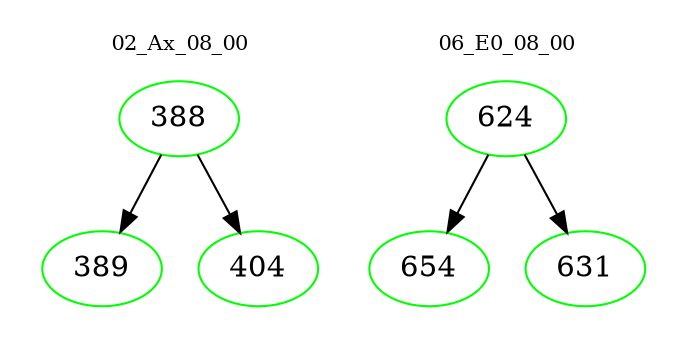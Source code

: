 digraph{
subgraph cluster_0 {
color = white
label = "02_Ax_08_00";
fontsize=10;
T0_388 [label="388", color="green"]
T0_388 -> T0_389 [color="black"]
T0_389 [label="389", color="green"]
T0_388 -> T0_404 [color="black"]
T0_404 [label="404", color="green"]
}
subgraph cluster_1 {
color = white
label = "06_E0_08_00";
fontsize=10;
T1_624 [label="624", color="green"]
T1_624 -> T1_654 [color="black"]
T1_654 [label="654", color="green"]
T1_624 -> T1_631 [color="black"]
T1_631 [label="631", color="green"]
}
}
